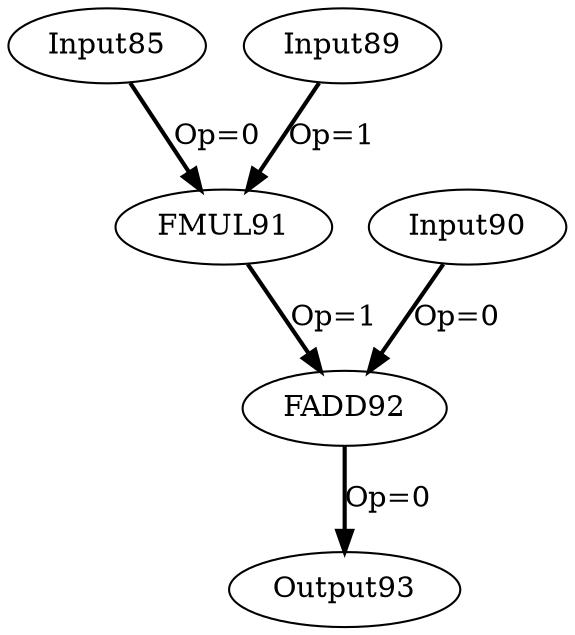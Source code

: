 Digraph G {
Input85[opcode=Input, ref_name="", size="19600", offset="0, 0", pattern="4, 1, 4, 5, 124, 5, -576, 1, -568, 16, -416, 16, 4, 4"];
Input89[opcode=Input, ref_name="", size="19600", offset="0, 0", pattern="4, 1, 4, 5, 4, 5, -92, 1, -96, 16, -96, 16, -96, 4"];
Input90[opcode=Input, ref_name="", size="19600", offset="0, 0", pattern="0, 1, 0, 5, 0, 5, 4, 1, 4, 16, 4, 16, 4, 4"];
FMUL91[opcode=FMUL];
FADD92[opcode=FADD];
Output93[opcode=Output, ref_name="", size="4096", offset="0, 0", pattern="0, 1, 0, 5, 0, 5, 4, 1, 4, 16, 4, 16, 4, 4"];
Input85 -> FMUL91[operand = 0 ,color = black, style = bold, label = "Op=0"];
Input89 -> FMUL91[operand = 1 ,color = black, style = bold, label = "Op=1"];
Input90 -> FADD92[operand = 0 ,color = black, style = bold, label = "Op=0"];
FMUL91 -> FADD92[operand = 1 ,color = black, style = bold, label = "Op=1"];
FADD92 -> Output93[operand = 0 ,color = black, style = bold, label = "Op=0"];
}
